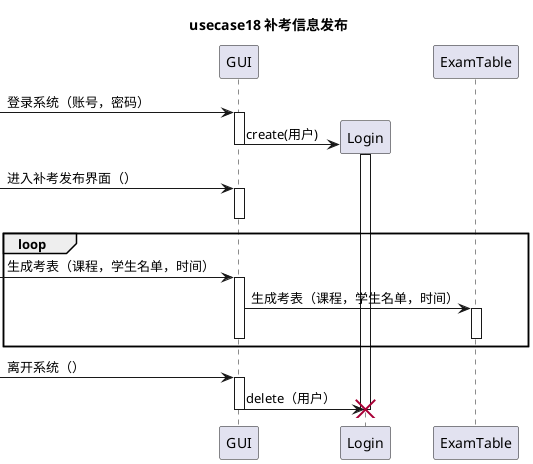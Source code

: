 @startuml
title usecase18 **补考信息发布**


[-> GUI : 登录系统（账号，密码）
activate GUI
create Login
GUI -> Login : create(用户)
activate Login
deactivate GUI

[-> GUI : 进入补考发布界面（）
activate GUI
deactivate GUI

loop
[-> GUI : 生成考表（课程，学生名单，时间）
activate GUI
GUI -> ExamTable : 生成考表（课程，学生名单，时间）
activate ExamTable
deactivate ExamTable
deactivate GUI
end

[-> GUI : 离开系统（）
activate GUI

GUI -> Login : delete（用户）
destroy Login
deactivate GUI
@enduml